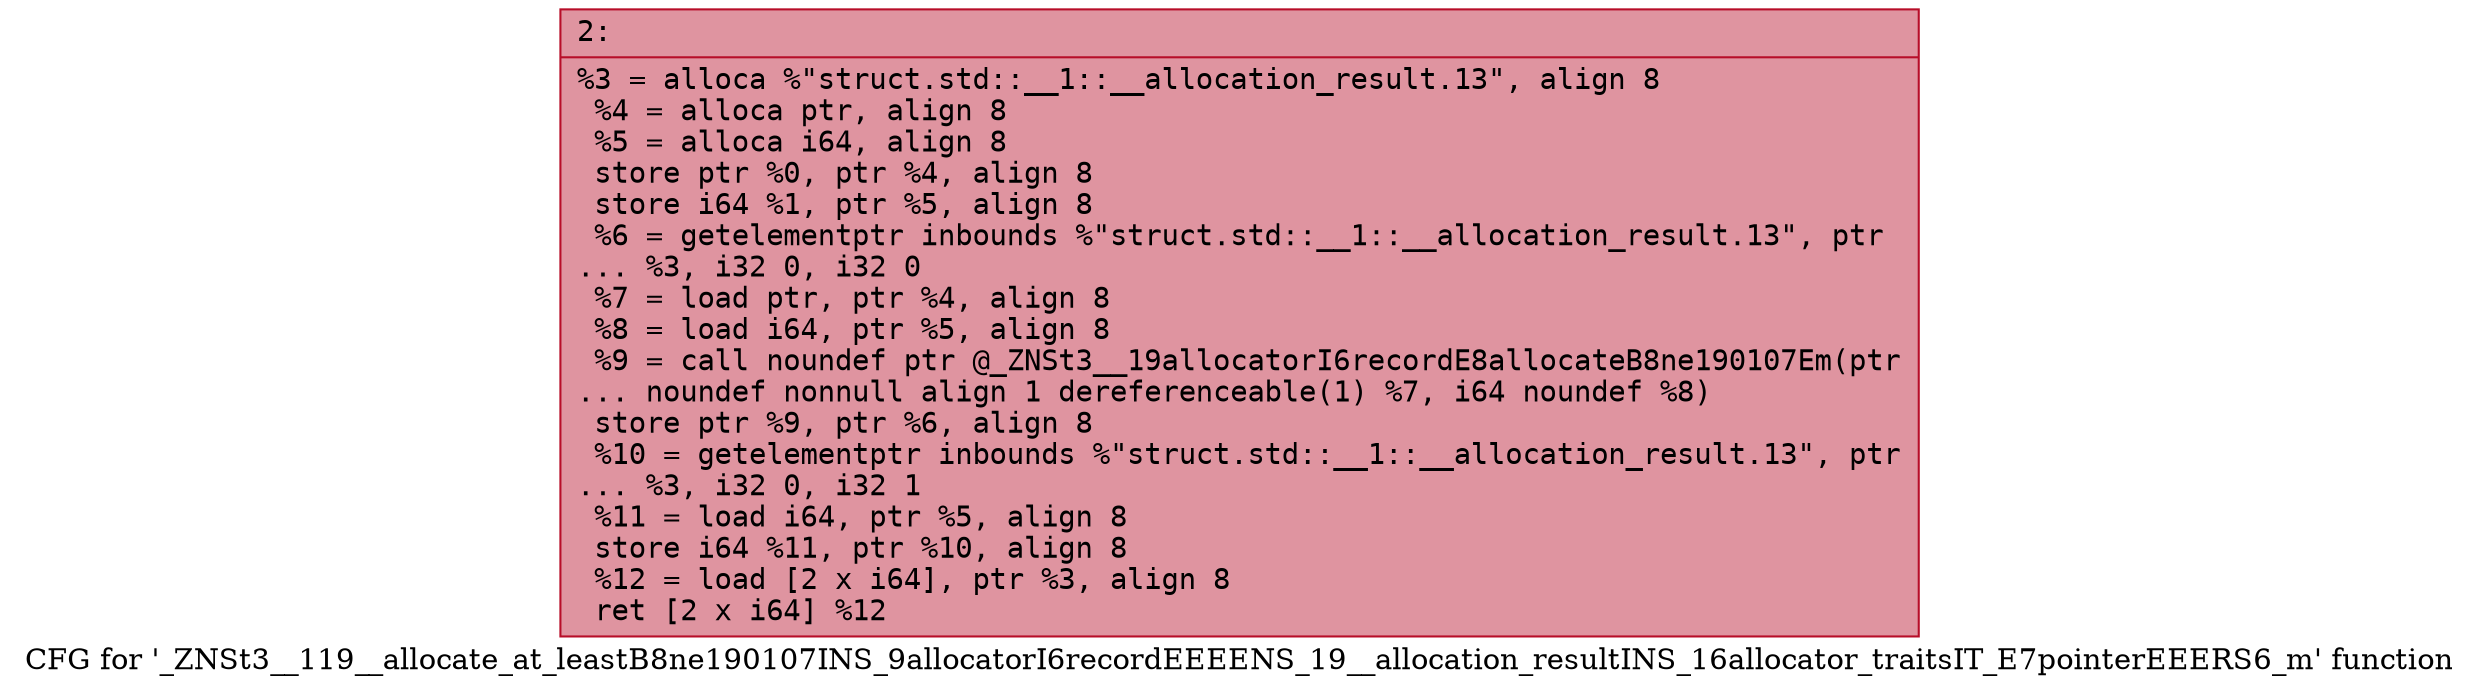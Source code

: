 digraph "CFG for '_ZNSt3__119__allocate_at_leastB8ne190107INS_9allocatorI6recordEEEENS_19__allocation_resultINS_16allocator_traitsIT_E7pointerEEERS6_m' function" {
	label="CFG for '_ZNSt3__119__allocate_at_leastB8ne190107INS_9allocatorI6recordEEEENS_19__allocation_resultINS_16allocator_traitsIT_E7pointerEEERS6_m' function";

	Node0x600001763c00 [shape=record,color="#b70d28ff", style=filled, fillcolor="#b70d2870" fontname="Courier",label="{2:\l|  %3 = alloca %\"struct.std::__1::__allocation_result.13\", align 8\l  %4 = alloca ptr, align 8\l  %5 = alloca i64, align 8\l  store ptr %0, ptr %4, align 8\l  store i64 %1, ptr %5, align 8\l  %6 = getelementptr inbounds %\"struct.std::__1::__allocation_result.13\", ptr\l... %3, i32 0, i32 0\l  %7 = load ptr, ptr %4, align 8\l  %8 = load i64, ptr %5, align 8\l  %9 = call noundef ptr @_ZNSt3__19allocatorI6recordE8allocateB8ne190107Em(ptr\l... noundef nonnull align 1 dereferenceable(1) %7, i64 noundef %8)\l  store ptr %9, ptr %6, align 8\l  %10 = getelementptr inbounds %\"struct.std::__1::__allocation_result.13\", ptr\l... %3, i32 0, i32 1\l  %11 = load i64, ptr %5, align 8\l  store i64 %11, ptr %10, align 8\l  %12 = load [2 x i64], ptr %3, align 8\l  ret [2 x i64] %12\l}"];
}
